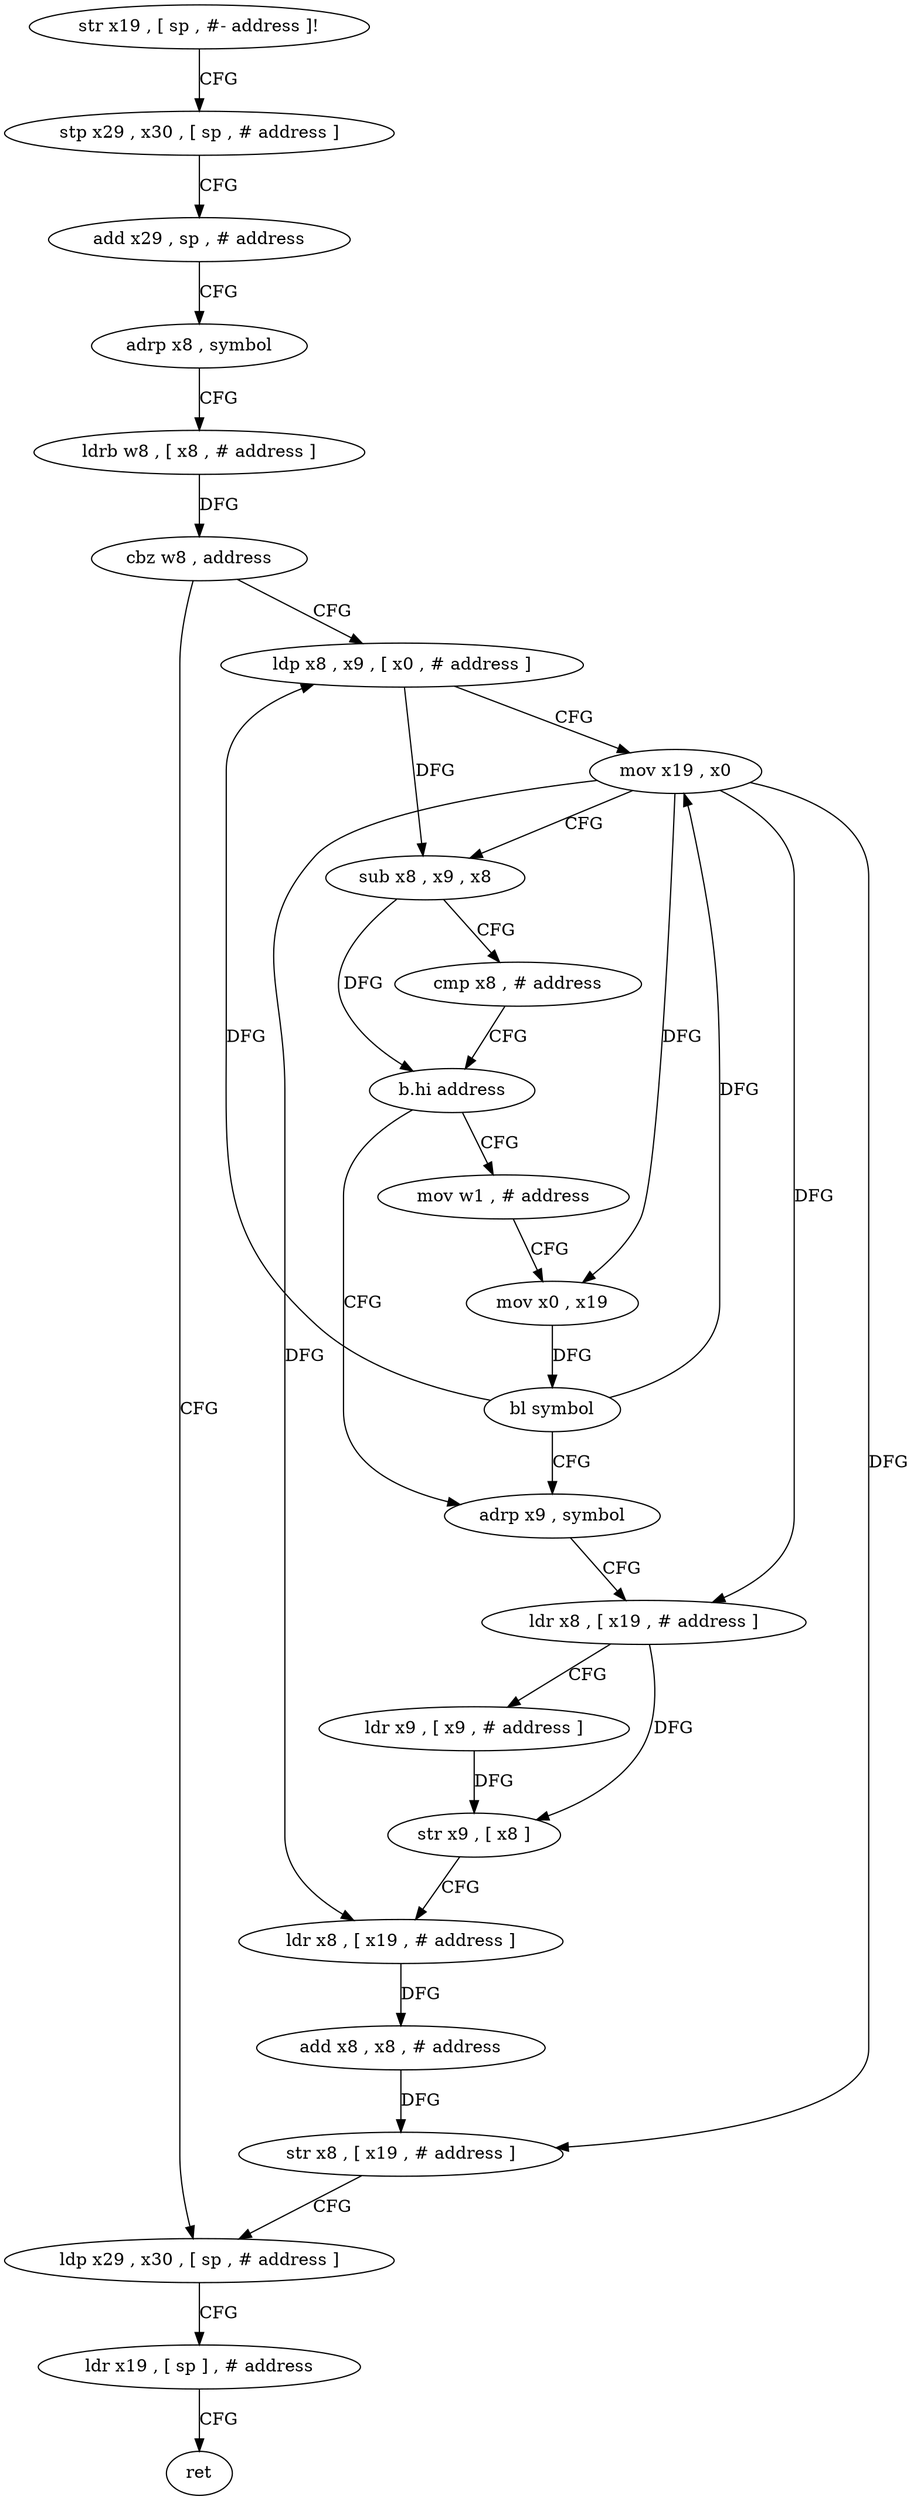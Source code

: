 digraph "func" {
"4223668" [label = "str x19 , [ sp , #- address ]!" ]
"4223672" [label = "stp x29 , x30 , [ sp , # address ]" ]
"4223676" [label = "add x29 , sp , # address" ]
"4223680" [label = "adrp x8 , symbol" ]
"4223684" [label = "ldrb w8 , [ x8 , # address ]" ]
"4223688" [label = "cbz w8 , address" ]
"4223752" [label = "ldp x29 , x30 , [ sp , # address ]" ]
"4223692" [label = "ldp x8 , x9 , [ x0 , # address ]" ]
"4223756" [label = "ldr x19 , [ sp ] , # address" ]
"4223760" [label = "ret" ]
"4223696" [label = "mov x19 , x0" ]
"4223700" [label = "sub x8 , x9 , x8" ]
"4223704" [label = "cmp x8 , # address" ]
"4223708" [label = "b.hi address" ]
"4223724" [label = "adrp x9 , symbol" ]
"4223712" [label = "mov w1 , # address" ]
"4223728" [label = "ldr x8 , [ x19 , # address ]" ]
"4223732" [label = "ldr x9 , [ x9 , # address ]" ]
"4223736" [label = "str x9 , [ x8 ]" ]
"4223740" [label = "ldr x8 , [ x19 , # address ]" ]
"4223744" [label = "add x8 , x8 , # address" ]
"4223748" [label = "str x8 , [ x19 , # address ]" ]
"4223716" [label = "mov x0 , x19" ]
"4223720" [label = "bl symbol" ]
"4223668" -> "4223672" [ label = "CFG" ]
"4223672" -> "4223676" [ label = "CFG" ]
"4223676" -> "4223680" [ label = "CFG" ]
"4223680" -> "4223684" [ label = "CFG" ]
"4223684" -> "4223688" [ label = "DFG" ]
"4223688" -> "4223752" [ label = "CFG" ]
"4223688" -> "4223692" [ label = "CFG" ]
"4223752" -> "4223756" [ label = "CFG" ]
"4223692" -> "4223696" [ label = "CFG" ]
"4223692" -> "4223700" [ label = "DFG" ]
"4223756" -> "4223760" [ label = "CFG" ]
"4223696" -> "4223700" [ label = "CFG" ]
"4223696" -> "4223728" [ label = "DFG" ]
"4223696" -> "4223740" [ label = "DFG" ]
"4223696" -> "4223748" [ label = "DFG" ]
"4223696" -> "4223716" [ label = "DFG" ]
"4223700" -> "4223704" [ label = "CFG" ]
"4223700" -> "4223708" [ label = "DFG" ]
"4223704" -> "4223708" [ label = "CFG" ]
"4223708" -> "4223724" [ label = "CFG" ]
"4223708" -> "4223712" [ label = "CFG" ]
"4223724" -> "4223728" [ label = "CFG" ]
"4223712" -> "4223716" [ label = "CFG" ]
"4223728" -> "4223732" [ label = "CFG" ]
"4223728" -> "4223736" [ label = "DFG" ]
"4223732" -> "4223736" [ label = "DFG" ]
"4223736" -> "4223740" [ label = "CFG" ]
"4223740" -> "4223744" [ label = "DFG" ]
"4223744" -> "4223748" [ label = "DFG" ]
"4223748" -> "4223752" [ label = "CFG" ]
"4223716" -> "4223720" [ label = "DFG" ]
"4223720" -> "4223724" [ label = "CFG" ]
"4223720" -> "4223692" [ label = "DFG" ]
"4223720" -> "4223696" [ label = "DFG" ]
}
